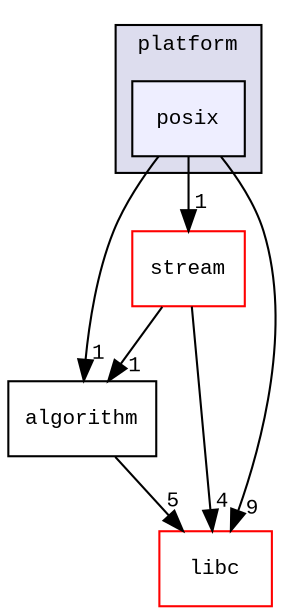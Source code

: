 digraph "src/tbox/platform/posix" {
  compound=true
  node [ fontsize="10", fontname="CourierNew"];
  edge [ labelfontsize="10", labelfontname="CourierNew"];
  subgraph clusterdir_3d9333e940592ee9d1dd6e9562262a64 {
    graph [ bgcolor="#ddddee", pencolor="black", label="platform" fontname="CourierNew", fontsize="10", URL="dir_3d9333e940592ee9d1dd6e9562262a64.html"]
  dir_f3997f961b07d2308bdadea636b3c958 [shape=box, label="posix", style="filled", fillcolor="#eeeeff", pencolor="black", URL="dir_f3997f961b07d2308bdadea636b3c958.html"];
  }
  dir_ac11f784b81667e62f917778dae2d743 [shape=box label="algorithm" URL="dir_ac11f784b81667e62f917778dae2d743.html"];
  dir_097050573d8d31c571800575b2db96e7 [shape=box label="stream" fillcolor="white" style="filled" color="red" URL="dir_097050573d8d31c571800575b2db96e7.html"];
  dir_77f7a305e421ad7115258f9647362748 [shape=box label="libc" fillcolor="white" style="filled" color="red" URL="dir_77f7a305e421ad7115258f9647362748.html"];
  dir_ac11f784b81667e62f917778dae2d743->dir_77f7a305e421ad7115258f9647362748 [headlabel="5", labeldistance=1.5 headhref="dir_000002_000011.html"];
  dir_f3997f961b07d2308bdadea636b3c958->dir_ac11f784b81667e62f917778dae2d743 [headlabel="1", labeldistance=1.5 headhref="dir_000047_000002.html"];
  dir_f3997f961b07d2308bdadea636b3c958->dir_097050573d8d31c571800575b2db96e7 [headlabel="1", labeldistance=1.5 headhref="dir_000047_000055.html"];
  dir_f3997f961b07d2308bdadea636b3c958->dir_77f7a305e421ad7115258f9647362748 [headlabel="9", labeldistance=1.5 headhref="dir_000047_000011.html"];
  dir_097050573d8d31c571800575b2db96e7->dir_ac11f784b81667e62f917778dae2d743 [headlabel="1", labeldistance=1.5 headhref="dir_000055_000002.html"];
  dir_097050573d8d31c571800575b2db96e7->dir_77f7a305e421ad7115258f9647362748 [headlabel="4", labeldistance=1.5 headhref="dir_000055_000011.html"];
}
